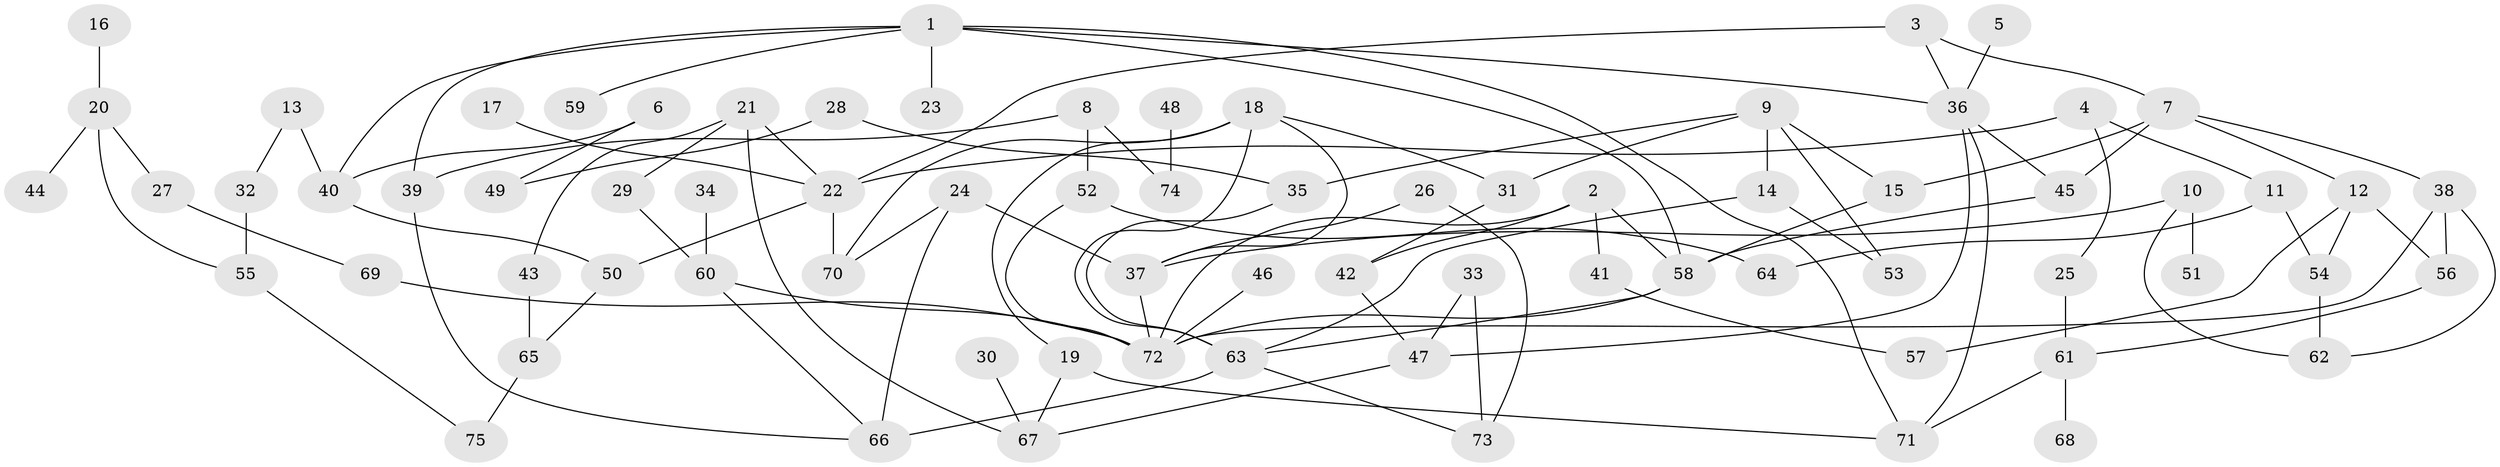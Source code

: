// original degree distribution, {7: 0.03355704697986577, 4: 0.087248322147651, 2: 0.2953020134228188, 3: 0.21476510067114093, 5: 0.06711409395973154, 6: 0.013422818791946308, 1: 0.28859060402684567}
// Generated by graph-tools (version 1.1) at 2025/00/03/09/25 03:00:58]
// undirected, 75 vertices, 112 edges
graph export_dot {
graph [start="1"]
  node [color=gray90,style=filled];
  1;
  2;
  3;
  4;
  5;
  6;
  7;
  8;
  9;
  10;
  11;
  12;
  13;
  14;
  15;
  16;
  17;
  18;
  19;
  20;
  21;
  22;
  23;
  24;
  25;
  26;
  27;
  28;
  29;
  30;
  31;
  32;
  33;
  34;
  35;
  36;
  37;
  38;
  39;
  40;
  41;
  42;
  43;
  44;
  45;
  46;
  47;
  48;
  49;
  50;
  51;
  52;
  53;
  54;
  55;
  56;
  57;
  58;
  59;
  60;
  61;
  62;
  63;
  64;
  65;
  66;
  67;
  68;
  69;
  70;
  71;
  72;
  73;
  74;
  75;
  1 -- 23 [weight=1.0];
  1 -- 36 [weight=1.0];
  1 -- 39 [weight=1.0];
  1 -- 40 [weight=1.0];
  1 -- 58 [weight=1.0];
  1 -- 59 [weight=1.0];
  1 -- 71 [weight=1.0];
  2 -- 41 [weight=1.0];
  2 -- 42 [weight=1.0];
  2 -- 58 [weight=1.0];
  2 -- 72 [weight=1.0];
  3 -- 7 [weight=1.0];
  3 -- 22 [weight=1.0];
  3 -- 36 [weight=1.0];
  4 -- 11 [weight=1.0];
  4 -- 22 [weight=1.0];
  4 -- 25 [weight=1.0];
  5 -- 36 [weight=1.0];
  6 -- 40 [weight=1.0];
  6 -- 49 [weight=1.0];
  7 -- 12 [weight=1.0];
  7 -- 15 [weight=1.0];
  7 -- 38 [weight=1.0];
  7 -- 45 [weight=1.0];
  8 -- 39 [weight=1.0];
  8 -- 52 [weight=1.0];
  8 -- 74 [weight=1.0];
  9 -- 14 [weight=1.0];
  9 -- 15 [weight=1.0];
  9 -- 31 [weight=1.0];
  9 -- 35 [weight=1.0];
  9 -- 53 [weight=1.0];
  10 -- 37 [weight=1.0];
  10 -- 51 [weight=1.0];
  10 -- 62 [weight=1.0];
  11 -- 54 [weight=1.0];
  11 -- 64 [weight=1.0];
  12 -- 54 [weight=1.0];
  12 -- 56 [weight=1.0];
  12 -- 57 [weight=1.0];
  13 -- 32 [weight=1.0];
  13 -- 40 [weight=1.0];
  14 -- 53 [weight=1.0];
  14 -- 63 [weight=1.0];
  15 -- 58 [weight=1.0];
  16 -- 20 [weight=1.0];
  17 -- 22 [weight=1.0];
  18 -- 19 [weight=1.0];
  18 -- 31 [weight=1.0];
  18 -- 37 [weight=1.0];
  18 -- 63 [weight=1.0];
  18 -- 70 [weight=1.0];
  19 -- 67 [weight=1.0];
  19 -- 71 [weight=1.0];
  20 -- 27 [weight=1.0];
  20 -- 44 [weight=1.0];
  20 -- 55 [weight=1.0];
  21 -- 22 [weight=1.0];
  21 -- 29 [weight=1.0];
  21 -- 43 [weight=1.0];
  21 -- 67 [weight=1.0];
  22 -- 50 [weight=1.0];
  22 -- 70 [weight=1.0];
  24 -- 37 [weight=1.0];
  24 -- 66 [weight=1.0];
  24 -- 70 [weight=1.0];
  25 -- 61 [weight=1.0];
  26 -- 37 [weight=1.0];
  26 -- 73 [weight=1.0];
  27 -- 69 [weight=1.0];
  28 -- 35 [weight=1.0];
  28 -- 49 [weight=1.0];
  29 -- 60 [weight=1.0];
  30 -- 67 [weight=1.0];
  31 -- 42 [weight=1.0];
  32 -- 55 [weight=1.0];
  33 -- 47 [weight=1.0];
  33 -- 73 [weight=1.0];
  34 -- 60 [weight=1.0];
  35 -- 63 [weight=1.0];
  36 -- 45 [weight=1.0];
  36 -- 47 [weight=2.0];
  36 -- 71 [weight=1.0];
  37 -- 72 [weight=1.0];
  38 -- 56 [weight=1.0];
  38 -- 62 [weight=1.0];
  38 -- 72 [weight=1.0];
  39 -- 66 [weight=1.0];
  40 -- 50 [weight=1.0];
  41 -- 57 [weight=1.0];
  42 -- 47 [weight=1.0];
  43 -- 65 [weight=1.0];
  45 -- 58 [weight=1.0];
  46 -- 72 [weight=1.0];
  47 -- 67 [weight=1.0];
  48 -- 74 [weight=1.0];
  50 -- 65 [weight=1.0];
  52 -- 64 [weight=1.0];
  52 -- 72 [weight=1.0];
  54 -- 62 [weight=1.0];
  55 -- 75 [weight=1.0];
  56 -- 61 [weight=1.0];
  58 -- 63 [weight=1.0];
  58 -- 72 [weight=1.0];
  60 -- 66 [weight=1.0];
  60 -- 72 [weight=1.0];
  61 -- 68 [weight=1.0];
  61 -- 71 [weight=1.0];
  63 -- 66 [weight=2.0];
  63 -- 73 [weight=1.0];
  65 -- 75 [weight=1.0];
  69 -- 72 [weight=1.0];
}
